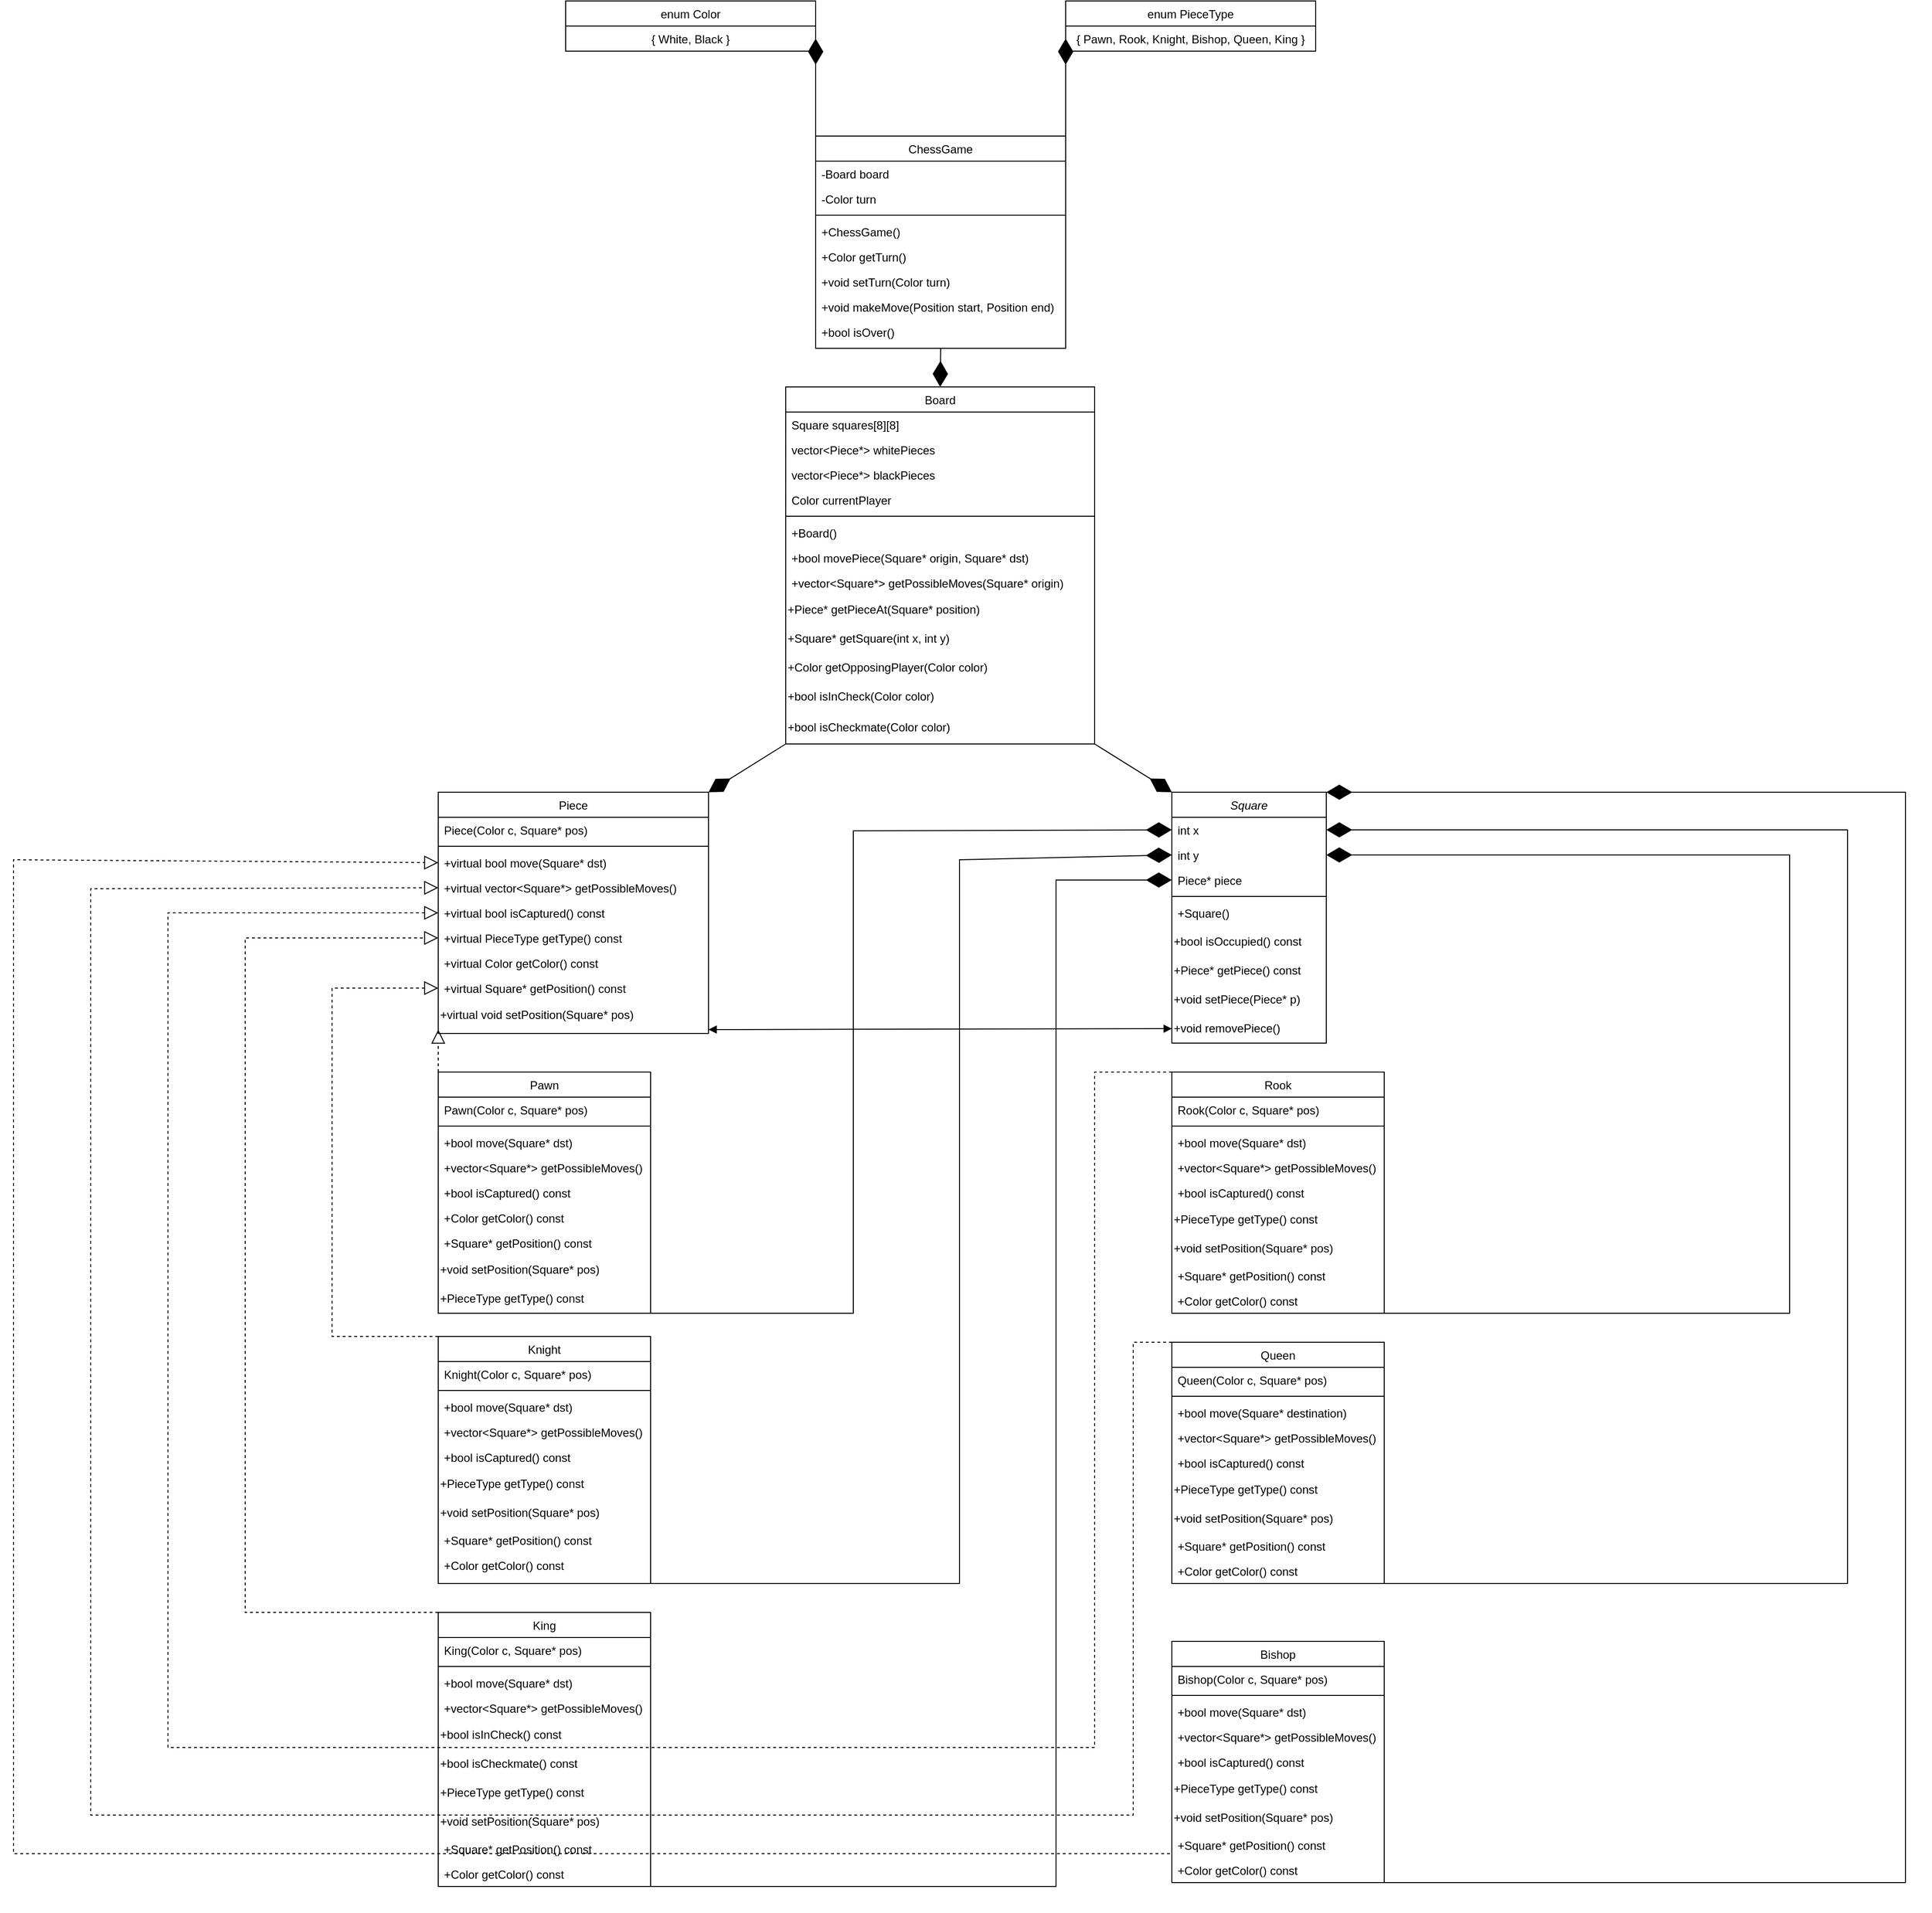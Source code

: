 <mxfile version="20.7.4" type="device"><diagram id="C5RBs43oDa-KdzZeNtuy" name="Page-1"><mxGraphModel dx="2206" dy="1225" grid="0" gridSize="10" guides="1" tooltips="1" connect="1" arrows="1" fold="1" page="0" pageScale="1" pageWidth="827" pageHeight="1169" math="0" shadow="0"><root><mxCell id="WIyWlLk6GJQsqaUBKTNV-0"/><mxCell id="WIyWlLk6GJQsqaUBKTNV-1" parent="WIyWlLk6GJQsqaUBKTNV-0"/><mxCell id="zkfFHV4jXpPFQw0GAbJ--0" value="Square" style="swimlane;fontStyle=2;align=center;verticalAlign=top;childLayout=stackLayout;horizontal=1;startSize=26;horizontalStack=0;resizeParent=1;resizeLast=0;collapsible=1;marginBottom=0;rounded=0;shadow=0;strokeWidth=1;" parent="WIyWlLk6GJQsqaUBKTNV-1" vertex="1"><mxGeometry x="1480" y="1100" width="160" height="260" as="geometry"><mxRectangle x="210" y="130" width="160" height="26" as="alternateBounds"/></mxGeometry></mxCell><mxCell id="zkfFHV4jXpPFQw0GAbJ--1" value="int x" style="text;align=left;verticalAlign=top;spacingLeft=4;spacingRight=4;overflow=hidden;rotatable=0;points=[[0,0.5],[1,0.5]];portConstraint=eastwest;" parent="zkfFHV4jXpPFQw0GAbJ--0" vertex="1"><mxGeometry y="26" width="160" height="26" as="geometry"/></mxCell><mxCell id="zkfFHV4jXpPFQw0GAbJ--2" value="int y" style="text;align=left;verticalAlign=top;spacingLeft=4;spacingRight=4;overflow=hidden;rotatable=0;points=[[0,0.5],[1,0.5]];portConstraint=eastwest;rounded=0;shadow=0;html=0;" parent="zkfFHV4jXpPFQw0GAbJ--0" vertex="1"><mxGeometry y="52" width="160" height="26" as="geometry"/></mxCell><mxCell id="zkfFHV4jXpPFQw0GAbJ--3" value="Piece* piece" style="text;align=left;verticalAlign=top;spacingLeft=4;spacingRight=4;overflow=hidden;rotatable=0;points=[[0,0.5],[1,0.5]];portConstraint=eastwest;rounded=0;shadow=0;html=0;" parent="zkfFHV4jXpPFQw0GAbJ--0" vertex="1"><mxGeometry y="78" width="160" height="26" as="geometry"/></mxCell><mxCell id="zkfFHV4jXpPFQw0GAbJ--4" value="" style="line;html=1;strokeWidth=1;align=left;verticalAlign=middle;spacingTop=-1;spacingLeft=3;spacingRight=3;rotatable=0;labelPosition=right;points=[];portConstraint=eastwest;" parent="zkfFHV4jXpPFQw0GAbJ--0" vertex="1"><mxGeometry y="104" width="160" height="8" as="geometry"/></mxCell><mxCell id="zkfFHV4jXpPFQw0GAbJ--5" value="+Square()" style="text;align=left;verticalAlign=top;spacingLeft=4;spacingRight=4;overflow=hidden;rotatable=0;points=[[0,0.5],[1,0.5]];portConstraint=eastwest;" parent="zkfFHV4jXpPFQw0GAbJ--0" vertex="1"><mxGeometry y="112" width="160" height="28" as="geometry"/></mxCell><mxCell id="weOqxNf-PnixE_Md8MRT-9" value="+bool isOccupied() const" style="text;html=1;strokeColor=none;fillColor=none;align=left;verticalAlign=middle;whiteSpace=wrap;rounded=0;" parent="zkfFHV4jXpPFQw0GAbJ--0" vertex="1"><mxGeometry y="140" width="160" height="30" as="geometry"/></mxCell><mxCell id="weOqxNf-PnixE_Md8MRT-10" value="+Piece* getPiece() const" style="text;html=1;strokeColor=none;fillColor=none;align=left;verticalAlign=middle;whiteSpace=wrap;rounded=0;" parent="zkfFHV4jXpPFQw0GAbJ--0" vertex="1"><mxGeometry y="170" width="160" height="30" as="geometry"/></mxCell><mxCell id="weOqxNf-PnixE_Md8MRT-11" value="+void setPiece(Piece* p)" style="text;html=1;strokeColor=none;fillColor=none;align=left;verticalAlign=middle;whiteSpace=wrap;rounded=0;" parent="zkfFHV4jXpPFQw0GAbJ--0" vertex="1"><mxGeometry y="200" width="160" height="30" as="geometry"/></mxCell><mxCell id="weOqxNf-PnixE_Md8MRT-12" value="+void removePiece()" style="text;html=1;strokeColor=none;fillColor=none;align=left;verticalAlign=middle;whiteSpace=wrap;rounded=0;" parent="zkfFHV4jXpPFQw0GAbJ--0" vertex="1"><mxGeometry y="230" width="160" height="30" as="geometry"/></mxCell><mxCell id="zkfFHV4jXpPFQw0GAbJ--17" value="Piece" style="swimlane;fontStyle=0;align=center;verticalAlign=top;childLayout=stackLayout;horizontal=1;startSize=26;horizontalStack=0;resizeParent=1;resizeLast=0;collapsible=1;marginBottom=0;rounded=0;shadow=0;strokeWidth=1;" parent="WIyWlLk6GJQsqaUBKTNV-1" vertex="1"><mxGeometry x="720" y="1100" width="280" height="250" as="geometry"><mxRectangle x="550" y="140" width="160" height="26" as="alternateBounds"/></mxGeometry></mxCell><mxCell id="zkfFHV4jXpPFQw0GAbJ--18" value="Piece(Color c, Square* pos)" style="text;align=left;verticalAlign=top;spacingLeft=4;spacingRight=4;overflow=hidden;rotatable=0;points=[[0,0.5],[1,0.5]];portConstraint=eastwest;" parent="zkfFHV4jXpPFQw0GAbJ--17" vertex="1"><mxGeometry y="26" width="280" height="26" as="geometry"/></mxCell><mxCell id="zkfFHV4jXpPFQw0GAbJ--23" value="" style="line;html=1;strokeWidth=1;align=left;verticalAlign=middle;spacingTop=-1;spacingLeft=3;spacingRight=3;rotatable=0;labelPosition=right;points=[];portConstraint=eastwest;" parent="zkfFHV4jXpPFQw0GAbJ--17" vertex="1"><mxGeometry y="52" width="280" height="8" as="geometry"/></mxCell><mxCell id="zkfFHV4jXpPFQw0GAbJ--19" value="+virtual bool move(Square* dst)" style="text;align=left;verticalAlign=top;spacingLeft=4;spacingRight=4;overflow=hidden;rotatable=0;points=[[0,0.5],[1,0.5]];portConstraint=eastwest;rounded=0;shadow=0;html=0;" parent="zkfFHV4jXpPFQw0GAbJ--17" vertex="1"><mxGeometry y="60" width="280" height="26" as="geometry"/></mxCell><mxCell id="zkfFHV4jXpPFQw0GAbJ--20" value="+virtual vector&lt;Square*&gt; getPossibleMoves()" style="text;align=left;verticalAlign=top;spacingLeft=4;spacingRight=4;overflow=hidden;rotatable=0;points=[[0,0.5],[1,0.5]];portConstraint=eastwest;rounded=0;shadow=0;html=0;" parent="zkfFHV4jXpPFQw0GAbJ--17" vertex="1"><mxGeometry y="86" width="280" height="26" as="geometry"/></mxCell><mxCell id="zkfFHV4jXpPFQw0GAbJ--21" value="+virtual bool isCaptured() const" style="text;align=left;verticalAlign=top;spacingLeft=4;spacingRight=4;overflow=hidden;rotatable=0;points=[[0,0.5],[1,0.5]];portConstraint=eastwest;rounded=0;shadow=0;html=0;" parent="zkfFHV4jXpPFQw0GAbJ--17" vertex="1"><mxGeometry y="112" width="280" height="26" as="geometry"/></mxCell><mxCell id="zkfFHV4jXpPFQw0GAbJ--22" value="+virtual PieceType getType() const" style="text;align=left;verticalAlign=top;spacingLeft=4;spacingRight=4;overflow=hidden;rotatable=0;points=[[0,0.5],[1,0.5]];portConstraint=eastwest;rounded=0;shadow=0;html=0;" parent="zkfFHV4jXpPFQw0GAbJ--17" vertex="1"><mxGeometry y="138" width="280" height="26" as="geometry"/></mxCell><mxCell id="zkfFHV4jXpPFQw0GAbJ--24" value="+virtual Color getColor() const" style="text;align=left;verticalAlign=top;spacingLeft=4;spacingRight=4;overflow=hidden;rotatable=0;points=[[0,0.5],[1,0.5]];portConstraint=eastwest;" parent="zkfFHV4jXpPFQw0GAbJ--17" vertex="1"><mxGeometry y="164" width="280" height="26" as="geometry"/></mxCell><mxCell id="zkfFHV4jXpPFQw0GAbJ--25" value="+virtual Square* getPosition() const" style="text;align=left;verticalAlign=top;spacingLeft=4;spacingRight=4;overflow=hidden;rotatable=0;points=[[0,0.5],[1,0.5]];portConstraint=eastwest;" parent="zkfFHV4jXpPFQw0GAbJ--17" vertex="1"><mxGeometry y="190" width="280" height="26" as="geometry"/></mxCell><mxCell id="weOqxNf-PnixE_Md8MRT-15" value="+virtual void setPosition(Square* pos)" style="text;html=1;strokeColor=none;fillColor=none;align=left;verticalAlign=middle;whiteSpace=wrap;rounded=0;labelBackgroundColor=none;fontColor=default;" parent="zkfFHV4jXpPFQw0GAbJ--17" vertex="1"><mxGeometry y="216" width="280" height="30" as="geometry"/></mxCell><mxCell id="weOqxNf-PnixE_Md8MRT-26" value="Queen" style="swimlane;fontStyle=0;align=center;verticalAlign=top;childLayout=stackLayout;horizontal=1;startSize=26;horizontalStack=0;resizeParent=1;resizeLast=0;collapsible=1;marginBottom=0;rounded=0;shadow=0;strokeWidth=1;" parent="WIyWlLk6GJQsqaUBKTNV-1" vertex="1"><mxGeometry x="1480" y="1670" width="220" height="250" as="geometry"><mxRectangle x="550" y="140" width="160" height="26" as="alternateBounds"/></mxGeometry></mxCell><mxCell id="weOqxNf-PnixE_Md8MRT-27" value="Queen(Color c, Square* pos)" style="text;align=left;verticalAlign=top;spacingLeft=4;spacingRight=4;overflow=hidden;rotatable=0;points=[[0,0.5],[1,0.5]];portConstraint=eastwest;" parent="weOqxNf-PnixE_Md8MRT-26" vertex="1"><mxGeometry y="26" width="220" height="26" as="geometry"/></mxCell><mxCell id="weOqxNf-PnixE_Md8MRT-28" value="" style="line;html=1;strokeWidth=1;align=left;verticalAlign=middle;spacingTop=-1;spacingLeft=3;spacingRight=3;rotatable=0;labelPosition=right;points=[];portConstraint=eastwest;" parent="weOqxNf-PnixE_Md8MRT-26" vertex="1"><mxGeometry y="52" width="220" height="8" as="geometry"/></mxCell><mxCell id="weOqxNf-PnixE_Md8MRT-29" value="+bool move(Square* destination)" style="text;align=left;verticalAlign=top;spacingLeft=4;spacingRight=4;overflow=hidden;rotatable=0;points=[[0,0.5],[1,0.5]];portConstraint=eastwest;rounded=0;shadow=0;html=0;" parent="weOqxNf-PnixE_Md8MRT-26" vertex="1"><mxGeometry y="60" width="220" height="26" as="geometry"/></mxCell><mxCell id="weOqxNf-PnixE_Md8MRT-30" value="+vector&lt;Square*&gt; getPossibleMoves()" style="text;align=left;verticalAlign=top;spacingLeft=4;spacingRight=4;overflow=hidden;rotatable=0;points=[[0,0.5],[1,0.5]];portConstraint=eastwest;rounded=0;shadow=0;html=0;" parent="weOqxNf-PnixE_Md8MRT-26" vertex="1"><mxGeometry y="86" width="220" height="26" as="geometry"/></mxCell><mxCell id="fLG0z_fBbBFXIJRfVvS0-34" value="+bool isCaptured() const" style="text;align=left;verticalAlign=top;spacingLeft=4;spacingRight=4;overflow=hidden;rotatable=0;points=[[0,0.5],[1,0.5]];portConstraint=eastwest;rounded=0;shadow=0;html=0;" vertex="1" parent="weOqxNf-PnixE_Md8MRT-26"><mxGeometry y="112" width="220" height="26" as="geometry"/></mxCell><mxCell id="fLG0z_fBbBFXIJRfVvS0-38" value="&lt;span style=&quot;&quot;&gt;+PieceType getType() const&lt;/span&gt;" style="text;html=1;strokeColor=none;fillColor=none;align=left;verticalAlign=middle;whiteSpace=wrap;rounded=0;" vertex="1" parent="weOqxNf-PnixE_Md8MRT-26"><mxGeometry y="138" width="220" height="30" as="geometry"/></mxCell><mxCell id="fLG0z_fBbBFXIJRfVvS0-37" value="+void setPosition(Square* pos)" style="text;html=1;strokeColor=none;fillColor=none;align=left;verticalAlign=middle;whiteSpace=wrap;rounded=0;labelBackgroundColor=none;fontColor=default;" vertex="1" parent="weOqxNf-PnixE_Md8MRT-26"><mxGeometry y="168" width="220" height="30" as="geometry"/></mxCell><mxCell id="fLG0z_fBbBFXIJRfVvS0-36" value="+Square* getPosition() const" style="text;align=left;verticalAlign=top;spacingLeft=4;spacingRight=4;overflow=hidden;rotatable=0;points=[[0,0.5],[1,0.5]];portConstraint=eastwest;" vertex="1" parent="weOqxNf-PnixE_Md8MRT-26"><mxGeometry y="198" width="220" height="26" as="geometry"/></mxCell><mxCell id="fLG0z_fBbBFXIJRfVvS0-35" value="+Color getColor() const" style="text;align=left;verticalAlign=top;spacingLeft=4;spacingRight=4;overflow=hidden;rotatable=0;points=[[0,0.5],[1,0.5]];portConstraint=eastwest;" vertex="1" parent="weOqxNf-PnixE_Md8MRT-26"><mxGeometry y="224" width="220" height="26" as="geometry"/></mxCell><mxCell id="weOqxNf-PnixE_Md8MRT-32" value="Bishop" style="swimlane;fontStyle=0;align=center;verticalAlign=top;childLayout=stackLayout;horizontal=1;startSize=26;horizontalStack=0;resizeParent=1;resizeLast=0;collapsible=1;marginBottom=0;rounded=0;shadow=0;strokeWidth=1;" parent="WIyWlLk6GJQsqaUBKTNV-1" vertex="1"><mxGeometry x="1480" y="1980" width="220" height="250" as="geometry"><mxRectangle x="550" y="140" width="160" height="26" as="alternateBounds"/></mxGeometry></mxCell><mxCell id="weOqxNf-PnixE_Md8MRT-33" value="Bishop(Color c, Square* pos)" style="text;align=left;verticalAlign=top;spacingLeft=4;spacingRight=4;overflow=hidden;rotatable=0;points=[[0,0.5],[1,0.5]];portConstraint=eastwest;" parent="weOqxNf-PnixE_Md8MRT-32" vertex="1"><mxGeometry y="26" width="220" height="26" as="geometry"/></mxCell><mxCell id="weOqxNf-PnixE_Md8MRT-34" value="" style="line;html=1;strokeWidth=1;align=left;verticalAlign=middle;spacingTop=-1;spacingLeft=3;spacingRight=3;rotatable=0;labelPosition=right;points=[];portConstraint=eastwest;" parent="weOqxNf-PnixE_Md8MRT-32" vertex="1"><mxGeometry y="52" width="220" height="8" as="geometry"/></mxCell><mxCell id="weOqxNf-PnixE_Md8MRT-35" value="+bool move(Square* dst)" style="text;align=left;verticalAlign=top;spacingLeft=4;spacingRight=4;overflow=hidden;rotatable=0;points=[[0,0.5],[1,0.5]];portConstraint=eastwest;rounded=0;shadow=0;html=0;" parent="weOqxNf-PnixE_Md8MRT-32" vertex="1"><mxGeometry y="60" width="220" height="26" as="geometry"/></mxCell><mxCell id="weOqxNf-PnixE_Md8MRT-36" value="+vector&lt;Square*&gt; getPossibleMoves()" style="text;align=left;verticalAlign=top;spacingLeft=4;spacingRight=4;overflow=hidden;rotatable=0;points=[[0,0.5],[1,0.5]];portConstraint=eastwest;rounded=0;shadow=0;html=0;" parent="weOqxNf-PnixE_Md8MRT-32" vertex="1"><mxGeometry y="86" width="220" height="26" as="geometry"/></mxCell><mxCell id="fLG0z_fBbBFXIJRfVvS0-39" value="+bool isCaptured() const" style="text;align=left;verticalAlign=top;spacingLeft=4;spacingRight=4;overflow=hidden;rotatable=0;points=[[0,0.5],[1,0.5]];portConstraint=eastwest;rounded=0;shadow=0;html=0;" vertex="1" parent="weOqxNf-PnixE_Md8MRT-32"><mxGeometry y="112" width="220" height="26" as="geometry"/></mxCell><mxCell id="fLG0z_fBbBFXIJRfVvS0-43" value="&lt;span style=&quot;&quot;&gt;+PieceType getType() const&lt;/span&gt;" style="text;html=1;strokeColor=none;fillColor=none;align=left;verticalAlign=middle;whiteSpace=wrap;rounded=0;" vertex="1" parent="weOqxNf-PnixE_Md8MRT-32"><mxGeometry y="138" width="220" height="30" as="geometry"/></mxCell><mxCell id="fLG0z_fBbBFXIJRfVvS0-42" value="+void setPosition(Square* pos)" style="text;html=1;strokeColor=none;fillColor=none;align=left;verticalAlign=middle;whiteSpace=wrap;rounded=0;labelBackgroundColor=none;fontColor=default;" vertex="1" parent="weOqxNf-PnixE_Md8MRT-32"><mxGeometry y="168" width="220" height="30" as="geometry"/></mxCell><mxCell id="fLG0z_fBbBFXIJRfVvS0-41" value="+Square* getPosition() const" style="text;align=left;verticalAlign=top;spacingLeft=4;spacingRight=4;overflow=hidden;rotatable=0;points=[[0,0.5],[1,0.5]];portConstraint=eastwest;" vertex="1" parent="weOqxNf-PnixE_Md8MRT-32"><mxGeometry y="198" width="220" height="26" as="geometry"/></mxCell><mxCell id="fLG0z_fBbBFXIJRfVvS0-40" value="+Color getColor() const" style="text;align=left;verticalAlign=top;spacingLeft=4;spacingRight=4;overflow=hidden;rotatable=0;points=[[0,0.5],[1,0.5]];portConstraint=eastwest;" vertex="1" parent="weOqxNf-PnixE_Md8MRT-32"><mxGeometry y="224" width="220" height="26" as="geometry"/></mxCell><mxCell id="weOqxNf-PnixE_Md8MRT-38" value="Rook" style="swimlane;fontStyle=0;align=center;verticalAlign=top;childLayout=stackLayout;horizontal=1;startSize=26;horizontalStack=0;resizeParent=1;resizeLast=0;collapsible=1;marginBottom=0;rounded=0;shadow=0;strokeWidth=1;" parent="WIyWlLk6GJQsqaUBKTNV-1" vertex="1"><mxGeometry x="1480" y="1390" width="220" height="250" as="geometry"><mxRectangle x="550" y="140" width="160" height="26" as="alternateBounds"/></mxGeometry></mxCell><mxCell id="weOqxNf-PnixE_Md8MRT-39" value="Rook(Color c, Square* pos)" style="text;align=left;verticalAlign=top;spacingLeft=4;spacingRight=4;overflow=hidden;rotatable=0;points=[[0,0.5],[1,0.5]];portConstraint=eastwest;" parent="weOqxNf-PnixE_Md8MRT-38" vertex="1"><mxGeometry y="26" width="220" height="26" as="geometry"/></mxCell><mxCell id="weOqxNf-PnixE_Md8MRT-40" value="" style="line;html=1;strokeWidth=1;align=left;verticalAlign=middle;spacingTop=-1;spacingLeft=3;spacingRight=3;rotatable=0;labelPosition=right;points=[];portConstraint=eastwest;" parent="weOqxNf-PnixE_Md8MRT-38" vertex="1"><mxGeometry y="52" width="220" height="8" as="geometry"/></mxCell><mxCell id="weOqxNf-PnixE_Md8MRT-41" value="+bool move(Square* dst)" style="text;align=left;verticalAlign=top;spacingLeft=4;spacingRight=4;overflow=hidden;rotatable=0;points=[[0,0.5],[1,0.5]];portConstraint=eastwest;rounded=0;shadow=0;html=0;" parent="weOqxNf-PnixE_Md8MRT-38" vertex="1"><mxGeometry y="60" width="220" height="26" as="geometry"/></mxCell><mxCell id="weOqxNf-PnixE_Md8MRT-42" value="+vector&lt;Square*&gt; getPossibleMoves()" style="text;align=left;verticalAlign=top;spacingLeft=4;spacingRight=4;overflow=hidden;rotatable=0;points=[[0,0.5],[1,0.5]];portConstraint=eastwest;rounded=0;shadow=0;html=0;" parent="weOqxNf-PnixE_Md8MRT-38" vertex="1"><mxGeometry y="86" width="220" height="26" as="geometry"/></mxCell><mxCell id="fLG0z_fBbBFXIJRfVvS0-29" value="+bool isCaptured() const" style="text;align=left;verticalAlign=top;spacingLeft=4;spacingRight=4;overflow=hidden;rotatable=0;points=[[0,0.5],[1,0.5]];portConstraint=eastwest;rounded=0;shadow=0;html=0;" vertex="1" parent="weOqxNf-PnixE_Md8MRT-38"><mxGeometry y="112" width="220" height="26" as="geometry"/></mxCell><mxCell id="fLG0z_fBbBFXIJRfVvS0-33" value="&lt;span style=&quot;&quot;&gt;+PieceType getType() const&lt;/span&gt;" style="text;html=1;strokeColor=none;fillColor=none;align=left;verticalAlign=middle;whiteSpace=wrap;rounded=0;" vertex="1" parent="weOqxNf-PnixE_Md8MRT-38"><mxGeometry y="138" width="220" height="30" as="geometry"/></mxCell><mxCell id="fLG0z_fBbBFXIJRfVvS0-32" value="+void setPosition(Square* pos)" style="text;html=1;strokeColor=none;fillColor=none;align=left;verticalAlign=middle;whiteSpace=wrap;rounded=0;labelBackgroundColor=none;fontColor=default;" vertex="1" parent="weOqxNf-PnixE_Md8MRT-38"><mxGeometry y="168" width="220" height="30" as="geometry"/></mxCell><mxCell id="fLG0z_fBbBFXIJRfVvS0-31" value="+Square* getPosition() const" style="text;align=left;verticalAlign=top;spacingLeft=4;spacingRight=4;overflow=hidden;rotatable=0;points=[[0,0.5],[1,0.5]];portConstraint=eastwest;" vertex="1" parent="weOqxNf-PnixE_Md8MRT-38"><mxGeometry y="198" width="220" height="26" as="geometry"/></mxCell><mxCell id="fLG0z_fBbBFXIJRfVvS0-30" value="+Color getColor() const" style="text;align=left;verticalAlign=top;spacingLeft=4;spacingRight=4;overflow=hidden;rotatable=0;points=[[0,0.5],[1,0.5]];portConstraint=eastwest;" vertex="1" parent="weOqxNf-PnixE_Md8MRT-38"><mxGeometry y="224" width="220" height="26" as="geometry"/></mxCell><mxCell id="weOqxNf-PnixE_Md8MRT-44" value="Knight" style="swimlane;fontStyle=0;align=center;verticalAlign=top;childLayout=stackLayout;horizontal=1;startSize=26;horizontalStack=0;resizeParent=1;resizeLast=0;collapsible=1;marginBottom=0;rounded=0;shadow=0;strokeWidth=1;" parent="WIyWlLk6GJQsqaUBKTNV-1" vertex="1"><mxGeometry x="720" y="1664" width="220" height="256" as="geometry"><mxRectangle x="550" y="140" width="160" height="26" as="alternateBounds"/></mxGeometry></mxCell><mxCell id="weOqxNf-PnixE_Md8MRT-45" value="Knight(Color c, Square* pos)" style="text;align=left;verticalAlign=top;spacingLeft=4;spacingRight=4;overflow=hidden;rotatable=0;points=[[0,0.5],[1,0.5]];portConstraint=eastwest;" parent="weOqxNf-PnixE_Md8MRT-44" vertex="1"><mxGeometry y="26" width="220" height="26" as="geometry"/></mxCell><mxCell id="weOqxNf-PnixE_Md8MRT-46" value="" style="line;html=1;strokeWidth=1;align=left;verticalAlign=middle;spacingTop=-1;spacingLeft=3;spacingRight=3;rotatable=0;labelPosition=right;points=[];portConstraint=eastwest;" parent="weOqxNf-PnixE_Md8MRT-44" vertex="1"><mxGeometry y="52" width="220" height="8" as="geometry"/></mxCell><mxCell id="weOqxNf-PnixE_Md8MRT-47" value="+bool move(Square* dst)" style="text;align=left;verticalAlign=top;spacingLeft=4;spacingRight=4;overflow=hidden;rotatable=0;points=[[0,0.5],[1,0.5]];portConstraint=eastwest;rounded=0;shadow=0;html=0;" parent="weOqxNf-PnixE_Md8MRT-44" vertex="1"><mxGeometry y="60" width="220" height="26" as="geometry"/></mxCell><mxCell id="weOqxNf-PnixE_Md8MRT-48" value="+vector&lt;Square*&gt; getPossibleMoves()" style="text;align=left;verticalAlign=top;spacingLeft=4;spacingRight=4;overflow=hidden;rotatable=0;points=[[0,0.5],[1,0.5]];portConstraint=eastwest;rounded=0;shadow=0;html=0;" parent="weOqxNf-PnixE_Md8MRT-44" vertex="1"><mxGeometry y="86" width="220" height="26" as="geometry"/></mxCell><mxCell id="fLG0z_fBbBFXIJRfVvS0-19" value="+bool isCaptured() const" style="text;align=left;verticalAlign=top;spacingLeft=4;spacingRight=4;overflow=hidden;rotatable=0;points=[[0,0.5],[1,0.5]];portConstraint=eastwest;rounded=0;shadow=0;html=0;" vertex="1" parent="weOqxNf-PnixE_Md8MRT-44"><mxGeometry y="112" width="220" height="26" as="geometry"/></mxCell><mxCell id="fLG0z_fBbBFXIJRfVvS0-23" value="&lt;span style=&quot;&quot;&gt;+PieceType getType() const&lt;/span&gt;" style="text;html=1;strokeColor=none;fillColor=none;align=left;verticalAlign=middle;whiteSpace=wrap;rounded=0;" vertex="1" parent="weOqxNf-PnixE_Md8MRT-44"><mxGeometry y="138" width="220" height="30" as="geometry"/></mxCell><mxCell id="fLG0z_fBbBFXIJRfVvS0-22" value="+void setPosition(Square* pos)" style="text;html=1;strokeColor=none;fillColor=none;align=left;verticalAlign=middle;whiteSpace=wrap;rounded=0;labelBackgroundColor=none;fontColor=default;" vertex="1" parent="weOqxNf-PnixE_Md8MRT-44"><mxGeometry y="168" width="220" height="30" as="geometry"/></mxCell><mxCell id="fLG0z_fBbBFXIJRfVvS0-21" value="+Square* getPosition() const" style="text;align=left;verticalAlign=top;spacingLeft=4;spacingRight=4;overflow=hidden;rotatable=0;points=[[0,0.5],[1,0.5]];portConstraint=eastwest;" vertex="1" parent="weOqxNf-PnixE_Md8MRT-44"><mxGeometry y="198" width="220" height="26" as="geometry"/></mxCell><mxCell id="fLG0z_fBbBFXIJRfVvS0-20" value="+Color getColor() const" style="text;align=left;verticalAlign=top;spacingLeft=4;spacingRight=4;overflow=hidden;rotatable=0;points=[[0,0.5],[1,0.5]];portConstraint=eastwest;" vertex="1" parent="weOqxNf-PnixE_Md8MRT-44"><mxGeometry y="224" width="220" height="26" as="geometry"/></mxCell><mxCell id="weOqxNf-PnixE_Md8MRT-50" value="King" style="swimlane;fontStyle=0;align=center;verticalAlign=top;childLayout=stackLayout;horizontal=1;startSize=26;horizontalStack=0;resizeParent=1;resizeLast=0;collapsible=1;marginBottom=0;rounded=0;shadow=0;strokeWidth=1;" parent="WIyWlLk6GJQsqaUBKTNV-1" vertex="1"><mxGeometry x="720" y="1950" width="220" height="284" as="geometry"><mxRectangle x="550" y="140" width="160" height="26" as="alternateBounds"/></mxGeometry></mxCell><mxCell id="weOqxNf-PnixE_Md8MRT-51" value="King(Color c, Square* pos)" style="text;align=left;verticalAlign=top;spacingLeft=4;spacingRight=4;overflow=hidden;rotatable=0;points=[[0,0.5],[1,0.5]];portConstraint=eastwest;" parent="weOqxNf-PnixE_Md8MRT-50" vertex="1"><mxGeometry y="26" width="220" height="26" as="geometry"/></mxCell><mxCell id="weOqxNf-PnixE_Md8MRT-52" value="" style="line;html=1;strokeWidth=1;align=left;verticalAlign=middle;spacingTop=-1;spacingLeft=3;spacingRight=3;rotatable=0;labelPosition=right;points=[];portConstraint=eastwest;" parent="weOqxNf-PnixE_Md8MRT-50" vertex="1"><mxGeometry y="52" width="220" height="8" as="geometry"/></mxCell><mxCell id="weOqxNf-PnixE_Md8MRT-53" value="+bool move(Square* dst)" style="text;align=left;verticalAlign=top;spacingLeft=4;spacingRight=4;overflow=hidden;rotatable=0;points=[[0,0.5],[1,0.5]];portConstraint=eastwest;rounded=0;shadow=0;html=0;" parent="weOqxNf-PnixE_Md8MRT-50" vertex="1"><mxGeometry y="60" width="220" height="26" as="geometry"/></mxCell><mxCell id="weOqxNf-PnixE_Md8MRT-54" value="+vector&lt;Square*&gt; getPossibleMoves()" style="text;align=left;verticalAlign=top;spacingLeft=4;spacingRight=4;overflow=hidden;rotatable=0;points=[[0,0.5],[1,0.5]];portConstraint=eastwest;rounded=0;shadow=0;html=0;" parent="weOqxNf-PnixE_Md8MRT-50" vertex="1"><mxGeometry y="86" width="220" height="26" as="geometry"/></mxCell><mxCell id="weOqxNf-PnixE_Md8MRT-58" value="+bool isInCheck() const" style="text;strokeColor=none;fillColor=none;align=left;verticalAlign=middle;rounded=0;labelBackgroundColor=none;fontColor=default;fontStyle=0;whiteSpace=wrap;" parent="weOqxNf-PnixE_Md8MRT-50" vertex="1"><mxGeometry y="112" width="220" height="30" as="geometry"/></mxCell><mxCell id="weOqxNf-PnixE_Md8MRT-59" value="+bool isCheckmate() const" style="text;strokeColor=none;fillColor=none;align=left;verticalAlign=middle;whiteSpace=wrap;rounded=0;labelBackgroundColor=none;fontColor=default;" parent="weOqxNf-PnixE_Md8MRT-50" vertex="1"><mxGeometry y="142" width="220" height="30" as="geometry"/></mxCell><mxCell id="fLG0z_fBbBFXIJRfVvS0-28" value="&lt;span style=&quot;&quot;&gt;+PieceType getType() const&lt;/span&gt;" style="text;html=1;strokeColor=none;fillColor=none;align=left;verticalAlign=middle;whiteSpace=wrap;rounded=0;" vertex="1" parent="weOqxNf-PnixE_Md8MRT-50"><mxGeometry y="172" width="220" height="30" as="geometry"/></mxCell><mxCell id="fLG0z_fBbBFXIJRfVvS0-27" value="+void setPosition(Square* pos)" style="text;html=1;strokeColor=none;fillColor=none;align=left;verticalAlign=middle;whiteSpace=wrap;rounded=0;labelBackgroundColor=none;fontColor=default;" vertex="1" parent="weOqxNf-PnixE_Md8MRT-50"><mxGeometry y="202" width="220" height="30" as="geometry"/></mxCell><mxCell id="fLG0z_fBbBFXIJRfVvS0-26" value="+Square* getPosition() const" style="text;align=left;verticalAlign=top;spacingLeft=4;spacingRight=4;overflow=hidden;rotatable=0;points=[[0,0.5],[1,0.5]];portConstraint=eastwest;" vertex="1" parent="weOqxNf-PnixE_Md8MRT-50"><mxGeometry y="232" width="220" height="26" as="geometry"/></mxCell><mxCell id="fLG0z_fBbBFXIJRfVvS0-25" value="+Color getColor() const" style="text;align=left;verticalAlign=top;spacingLeft=4;spacingRight=4;overflow=hidden;rotatable=0;points=[[0,0.5],[1,0.5]];portConstraint=eastwest;" vertex="1" parent="weOqxNf-PnixE_Md8MRT-50"><mxGeometry y="258" width="220" height="26" as="geometry"/></mxCell><mxCell id="weOqxNf-PnixE_Md8MRT-60" value="Board " style="swimlane;fontStyle=0;align=center;verticalAlign=top;childLayout=stackLayout;horizontal=1;startSize=26;horizontalStack=0;resizeParent=1;resizeLast=0;collapsible=1;marginBottom=0;rounded=0;shadow=0;strokeWidth=1;" parent="WIyWlLk6GJQsqaUBKTNV-1" vertex="1"><mxGeometry x="1080" y="680" width="320" height="370" as="geometry"><mxRectangle x="550" y="140" width="160" height="26" as="alternateBounds"/></mxGeometry></mxCell><mxCell id="weOqxNf-PnixE_Md8MRT-61" value="Square squares[8][8]" style="text;align=left;verticalAlign=top;spacingLeft=4;spacingRight=4;overflow=hidden;rotatable=0;points=[[0,0.5],[1,0.5]];portConstraint=eastwest;" parent="weOqxNf-PnixE_Md8MRT-60" vertex="1"><mxGeometry y="26" width="320" height="26" as="geometry"/></mxCell><mxCell id="weOqxNf-PnixE_Md8MRT-63" value="vector&lt;Piece*&gt; whitePieces&#10;&#10;" style="text;align=left;verticalAlign=top;spacingLeft=4;spacingRight=4;overflow=hidden;rotatable=0;points=[[0,0.5],[1,0.5]];portConstraint=eastwest;rounded=0;shadow=0;html=0;" parent="weOqxNf-PnixE_Md8MRT-60" vertex="1"><mxGeometry y="52" width="320" height="26" as="geometry"/></mxCell><mxCell id="weOqxNf-PnixE_Md8MRT-64" value="vector&lt;Piece*&gt; blackPieces&#10;&#10;" style="text;align=left;verticalAlign=top;spacingLeft=4;spacingRight=4;overflow=hidden;rotatable=0;points=[[0,0.5],[1,0.5]];portConstraint=eastwest;rounded=0;shadow=0;html=0;" parent="weOqxNf-PnixE_Md8MRT-60" vertex="1"><mxGeometry y="78" width="320" height="26" as="geometry"/></mxCell><mxCell id="weOqxNf-PnixE_Md8MRT-65" value="  Color currentPlayer&#10;&#10;" style="text;align=left;verticalAlign=top;spacingLeft=4;spacingRight=4;overflow=hidden;rotatable=0;points=[[0,0.5],[1,0.5]];portConstraint=eastwest;rounded=0;shadow=0;html=0;" parent="weOqxNf-PnixE_Md8MRT-60" vertex="1"><mxGeometry y="104" width="320" height="26" as="geometry"/></mxCell><mxCell id="weOqxNf-PnixE_Md8MRT-62" value="" style="line;html=1;strokeWidth=1;align=left;verticalAlign=middle;spacingTop=-1;spacingLeft=3;spacingRight=3;rotatable=0;labelPosition=right;points=[];portConstraint=eastwest;" parent="weOqxNf-PnixE_Md8MRT-60" vertex="1"><mxGeometry y="130" width="320" height="8" as="geometry"/></mxCell><mxCell id="weOqxNf-PnixE_Md8MRT-66" value="+Board()" style="text;align=left;verticalAlign=top;spacingLeft=4;spacingRight=4;overflow=hidden;rotatable=0;points=[[0,0.5],[1,0.5]];portConstraint=eastwest;rounded=0;shadow=0;html=0;" parent="weOqxNf-PnixE_Md8MRT-60" vertex="1"><mxGeometry y="138" width="320" height="26" as="geometry"/></mxCell><mxCell id="weOqxNf-PnixE_Md8MRT-67" value="  +bool movePiece(Square* origin, Square* dst)&#10;&#10;" style="text;align=left;verticalAlign=top;spacingLeft=4;spacingRight=4;overflow=hidden;rotatable=0;points=[[0,0.5],[1,0.5]];portConstraint=eastwest;" parent="weOqxNf-PnixE_Md8MRT-60" vertex="1"><mxGeometry y="164" width="320" height="26" as="geometry"/></mxCell><mxCell id="weOqxNf-PnixE_Md8MRT-68" value="  +vector&lt;Square*&gt; getPossibleMoves(Square* origin)&#10;&#10;" style="text;align=left;verticalAlign=top;spacingLeft=4;spacingRight=4;overflow=hidden;rotatable=0;points=[[0,0.5],[1,0.5]];portConstraint=eastwest;" parent="weOqxNf-PnixE_Md8MRT-60" vertex="1"><mxGeometry y="190" width="320" height="26" as="geometry"/></mxCell><mxCell id="weOqxNf-PnixE_Md8MRT-70" value="  +Piece* getPieceAt(Square* position)" style="text;strokeColor=none;fillColor=none;align=left;verticalAlign=middle;whiteSpace=wrap;rounded=0;labelBackgroundColor=none;fontColor=default;" parent="weOqxNf-PnixE_Md8MRT-60" vertex="1"><mxGeometry y="216" width="320" height="30" as="geometry"/></mxCell><mxCell id="weOqxNf-PnixE_Md8MRT-71" value="+Square* getSquare(int x, int y)" style="text;strokeColor=none;fillColor=none;align=left;verticalAlign=middle;whiteSpace=wrap;rounded=0;labelBackgroundColor=none;fontColor=default;" parent="weOqxNf-PnixE_Md8MRT-60" vertex="1"><mxGeometry y="246" width="320" height="30" as="geometry"/></mxCell><mxCell id="weOqxNf-PnixE_Md8MRT-72" value="+Color getOpposingPlayer(Color color)" style="text;strokeColor=none;fillColor=none;align=left;verticalAlign=middle;whiteSpace=wrap;rounded=0;labelBackgroundColor=none;fontColor=default;" parent="weOqxNf-PnixE_Md8MRT-60" vertex="1"><mxGeometry y="276" width="320" height="30" as="geometry"/></mxCell><mxCell id="weOqxNf-PnixE_Md8MRT-73" value="+bool isInCheck(Color color)" style="text;strokeColor=none;fillColor=none;align=left;verticalAlign=middle;whiteSpace=wrap;rounded=0;labelBackgroundColor=none;fontColor=default;" parent="weOqxNf-PnixE_Md8MRT-60" vertex="1"><mxGeometry y="306" width="320" height="30" as="geometry"/></mxCell><mxCell id="weOqxNf-PnixE_Md8MRT-94" value="+bool isCheckmate(Color color)" style="text;strokeColor=none;fillColor=none;align=left;verticalAlign=middle;whiteSpace=wrap;rounded=0;labelBackgroundColor=none;fontColor=default;" parent="weOqxNf-PnixE_Md8MRT-60" vertex="1"><mxGeometry y="336" width="320" height="34" as="geometry"/></mxCell><mxCell id="weOqxNf-PnixE_Md8MRT-86" value="" style="endArrow=block;startArrow=block;endFill=1;startFill=1;html=1;rounded=0;fontColor=default;exitX=1;exitY=1;exitDx=0;exitDy=0;entryX=0;entryY=0.5;entryDx=0;entryDy=0;" parent="WIyWlLk6GJQsqaUBKTNV-1" source="weOqxNf-PnixE_Md8MRT-15" target="weOqxNf-PnixE_Md8MRT-12" edge="1"><mxGeometry width="160" relative="1" as="geometry"><mxPoint x="577" y="2160" as="sourcePoint"/><mxPoint x="737" y="2160" as="targetPoint"/></mxGeometry></mxCell><mxCell id="weOqxNf-PnixE_Md8MRT-96" value="" style="endArrow=diamondThin;endFill=1;endSize=24;html=1;rounded=0;fontColor=default;exitX=1;exitY=1;exitDx=0;exitDy=0;entryX=0;entryY=0;entryDx=0;entryDy=0;" parent="WIyWlLk6GJQsqaUBKTNV-1" source="weOqxNf-PnixE_Md8MRT-60" target="zkfFHV4jXpPFQw0GAbJ--0" edge="1"><mxGeometry width="160" relative="1" as="geometry"><mxPoint x="1401.0" y="1194" as="sourcePoint"/><mxPoint x="1537" y="1270" as="targetPoint"/><Array as="points"/></mxGeometry></mxCell><mxCell id="weOqxNf-PnixE_Md8MRT-97" value="ChessGame" style="swimlane;fontStyle=0;align=center;verticalAlign=top;childLayout=stackLayout;horizontal=1;startSize=26;horizontalStack=0;resizeParent=1;resizeLast=0;collapsible=1;marginBottom=0;rounded=0;shadow=0;strokeWidth=1;" parent="WIyWlLk6GJQsqaUBKTNV-1" vertex="1"><mxGeometry x="1111" y="420" width="259" height="220" as="geometry"><mxRectangle x="550" y="140" width="160" height="26" as="alternateBounds"/></mxGeometry></mxCell><mxCell id="weOqxNf-PnixE_Md8MRT-98" value="-Board board" style="text;align=left;verticalAlign=top;spacingLeft=4;spacingRight=4;overflow=hidden;rotatable=0;points=[[0,0.5],[1,0.5]];portConstraint=eastwest;" parent="weOqxNf-PnixE_Md8MRT-97" vertex="1"><mxGeometry y="26" width="259" height="26" as="geometry"/></mxCell><mxCell id="weOqxNf-PnixE_Md8MRT-100" value="-Color turn" style="text;align=left;verticalAlign=top;spacingLeft=4;spacingRight=4;overflow=hidden;rotatable=0;points=[[0,0.5],[1,0.5]];portConstraint=eastwest;rounded=0;shadow=0;html=0;" parent="weOqxNf-PnixE_Md8MRT-97" vertex="1"><mxGeometry y="52" width="259" height="26" as="geometry"/></mxCell><mxCell id="weOqxNf-PnixE_Md8MRT-99" value="" style="line;html=1;strokeWidth=1;align=left;verticalAlign=middle;spacingTop=-1;spacingLeft=3;spacingRight=3;rotatable=0;labelPosition=right;points=[];portConstraint=eastwest;" parent="weOqxNf-PnixE_Md8MRT-97" vertex="1"><mxGeometry y="78" width="259" height="8" as="geometry"/></mxCell><mxCell id="weOqxNf-PnixE_Md8MRT-101" value="+ChessGame()" style="text;align=left;verticalAlign=top;spacingLeft=4;spacingRight=4;overflow=hidden;rotatable=0;points=[[0,0.5],[1,0.5]];portConstraint=eastwest;rounded=0;shadow=0;html=0;" parent="weOqxNf-PnixE_Md8MRT-97" vertex="1"><mxGeometry y="86" width="259" height="26" as="geometry"/></mxCell><mxCell id="weOqxNf-PnixE_Md8MRT-102" value="+Color getTurn()" style="text;align=left;verticalAlign=top;spacingLeft=4;spacingRight=4;overflow=hidden;rotatable=0;points=[[0,0.5],[1,0.5]];portConstraint=eastwest;rounded=0;shadow=0;html=0;" parent="weOqxNf-PnixE_Md8MRT-97" vertex="1"><mxGeometry y="112" width="259" height="26" as="geometry"/></mxCell><mxCell id="weOqxNf-PnixE_Md8MRT-103" value="+void setTurn(Color turn)" style="text;align=left;verticalAlign=top;spacingLeft=4;spacingRight=4;overflow=hidden;rotatable=0;points=[[0,0.5],[1,0.5]];portConstraint=eastwest;rounded=0;shadow=0;html=0;" parent="weOqxNf-PnixE_Md8MRT-97" vertex="1"><mxGeometry y="138" width="259" height="26" as="geometry"/></mxCell><mxCell id="weOqxNf-PnixE_Md8MRT-104" value="+void makeMove(Position start, Position end)" style="text;align=left;verticalAlign=top;spacingLeft=4;spacingRight=4;overflow=hidden;rotatable=0;points=[[0,0.5],[1,0.5]];portConstraint=eastwest;" parent="weOqxNf-PnixE_Md8MRT-97" vertex="1"><mxGeometry y="164" width="259" height="26" as="geometry"/></mxCell><mxCell id="weOqxNf-PnixE_Md8MRT-105" value="+bool isOver()" style="text;align=left;verticalAlign=top;spacingLeft=4;spacingRight=4;overflow=hidden;rotatable=0;points=[[0,0.5],[1,0.5]];portConstraint=eastwest;" parent="weOqxNf-PnixE_Md8MRT-97" vertex="1"><mxGeometry y="190" width="259" height="26" as="geometry"/></mxCell><mxCell id="weOqxNf-PnixE_Md8MRT-107" value="" style="endArrow=diamondThin;endFill=1;endSize=24;html=1;rounded=0;fontColor=default;exitX=0.5;exitY=1;exitDx=0;exitDy=0;entryX=0.5;entryY=0;entryDx=0;entryDy=0;" parent="WIyWlLk6GJQsqaUBKTNV-1" source="weOqxNf-PnixE_Md8MRT-97" target="weOqxNf-PnixE_Md8MRT-60" edge="1"><mxGeometry width="160" relative="1" as="geometry"><mxPoint x="1150" y="700" as="sourcePoint"/><mxPoint x="1310" y="700" as="targetPoint"/></mxGeometry></mxCell><mxCell id="weOqxNf-PnixE_Md8MRT-111" value="enum Color" style="swimlane;fontStyle=0;align=center;verticalAlign=top;childLayout=stackLayout;horizontal=1;startSize=26;horizontalStack=0;resizeParent=1;resizeLast=0;collapsible=1;marginBottom=0;rounded=0;shadow=0;strokeWidth=1;" parent="WIyWlLk6GJQsqaUBKTNV-1" vertex="1"><mxGeometry x="852" y="280" width="259" height="52" as="geometry"><mxRectangle x="550" y="140" width="160" height="26" as="alternateBounds"/></mxGeometry></mxCell><mxCell id="weOqxNf-PnixE_Md8MRT-112" value="{ White, Black }" style="text;align=center;verticalAlign=top;spacingLeft=4;spacingRight=4;overflow=hidden;rotatable=0;points=[[0,0.5],[1,0.5]];portConstraint=eastwest;" parent="weOqxNf-PnixE_Md8MRT-111" vertex="1"><mxGeometry y="26" width="259" height="26" as="geometry"/></mxCell><mxCell id="weOqxNf-PnixE_Md8MRT-120" value="enum PieceType" style="swimlane;fontStyle=0;align=center;verticalAlign=top;childLayout=stackLayout;horizontal=1;startSize=26;horizontalStack=0;resizeParent=1;resizeLast=0;collapsible=1;marginBottom=0;rounded=0;shadow=0;strokeWidth=1;" parent="WIyWlLk6GJQsqaUBKTNV-1" vertex="1"><mxGeometry x="1370" y="280" width="259" height="52" as="geometry"><mxRectangle x="550" y="140" width="160" height="26" as="alternateBounds"/></mxGeometry></mxCell><mxCell id="weOqxNf-PnixE_Md8MRT-121" value="{ Pawn, Rook, Knight, Bishop, Queen, King }" style="text;align=center;verticalAlign=top;spacingLeft=4;spacingRight=4;overflow=hidden;rotatable=0;points=[[0,0.5],[1,0.5]];portConstraint=eastwest;" parent="weOqxNf-PnixE_Md8MRT-120" vertex="1"><mxGeometry y="26" width="259" height="26" as="geometry"/></mxCell><mxCell id="weOqxNf-PnixE_Md8MRT-129" value="" style="endArrow=diamondThin;endFill=1;endSize=24;html=1;rounded=0;fontColor=default;exitX=0;exitY=0;exitDx=0;exitDy=0;entryX=1;entryY=0.5;entryDx=0;entryDy=0;" parent="WIyWlLk6GJQsqaUBKTNV-1" source="weOqxNf-PnixE_Md8MRT-97" target="weOqxNf-PnixE_Md8MRT-112" edge="1"><mxGeometry width="160" relative="1" as="geometry"><mxPoint x="1140" y="350" as="sourcePoint"/><mxPoint x="1300" y="350" as="targetPoint"/></mxGeometry></mxCell><mxCell id="weOqxNf-PnixE_Md8MRT-130" value="" style="endArrow=diamondThin;endFill=1;endSize=24;html=1;rounded=0;fontColor=default;exitX=1;exitY=0;exitDx=0;exitDy=0;entryX=0;entryY=0.5;entryDx=0;entryDy=0;" parent="WIyWlLk6GJQsqaUBKTNV-1" source="weOqxNf-PnixE_Md8MRT-97" target="weOqxNf-PnixE_Md8MRT-121" edge="1"><mxGeometry width="160" relative="1" as="geometry"><mxPoint x="1310" y="360" as="sourcePoint"/><mxPoint x="1440" y="380" as="targetPoint"/></mxGeometry></mxCell><mxCell id="weOqxNf-PnixE_Md8MRT-16" value="Pawn" style="swimlane;fontStyle=0;align=center;verticalAlign=top;childLayout=stackLayout;horizontal=1;startSize=26;horizontalStack=0;resizeParent=1;resizeLast=0;collapsible=1;marginBottom=0;rounded=0;shadow=0;strokeWidth=1;" parent="WIyWlLk6GJQsqaUBKTNV-1" vertex="1"><mxGeometry x="720" y="1390" width="220" height="250" as="geometry"><mxRectangle x="550" y="140" width="160" height="26" as="alternateBounds"/></mxGeometry></mxCell><mxCell id="weOqxNf-PnixE_Md8MRT-17" value="Pawn(Color c, Square* pos)" style="text;align=left;verticalAlign=top;spacingLeft=4;spacingRight=4;overflow=hidden;rotatable=0;points=[[0,0.5],[1,0.5]];portConstraint=eastwest;" parent="weOqxNf-PnixE_Md8MRT-16" vertex="1"><mxGeometry y="26" width="220" height="26" as="geometry"/></mxCell><mxCell id="weOqxNf-PnixE_Md8MRT-18" value="" style="line;html=1;strokeWidth=1;align=left;verticalAlign=middle;spacingTop=-1;spacingLeft=3;spacingRight=3;rotatable=0;labelPosition=right;points=[];portConstraint=eastwest;" parent="weOqxNf-PnixE_Md8MRT-16" vertex="1"><mxGeometry y="52" width="220" height="8" as="geometry"/></mxCell><mxCell id="weOqxNf-PnixE_Md8MRT-19" value="+bool move(Square* dst)" style="text;align=left;verticalAlign=top;spacingLeft=4;spacingRight=4;overflow=hidden;rotatable=0;points=[[0,0.5],[1,0.5]];portConstraint=eastwest;rounded=0;shadow=0;html=0;" parent="weOqxNf-PnixE_Md8MRT-16" vertex="1"><mxGeometry y="60" width="220" height="26" as="geometry"/></mxCell><mxCell id="weOqxNf-PnixE_Md8MRT-20" value="+vector&lt;Square*&gt; getPossibleMoves()" style="text;align=left;verticalAlign=top;spacingLeft=4;spacingRight=4;overflow=hidden;rotatable=0;points=[[0,0.5],[1,0.5]];portConstraint=eastwest;rounded=0;shadow=0;html=0;" parent="weOqxNf-PnixE_Md8MRT-16" vertex="1"><mxGeometry y="86" width="220" height="26" as="geometry"/></mxCell><mxCell id="fLG0z_fBbBFXIJRfVvS0-14" value="+bool isCaptured() const" style="text;align=left;verticalAlign=top;spacingLeft=4;spacingRight=4;overflow=hidden;rotatable=0;points=[[0,0.5],[1,0.5]];portConstraint=eastwest;rounded=0;shadow=0;html=0;" vertex="1" parent="weOqxNf-PnixE_Md8MRT-16"><mxGeometry y="112" width="220" height="26" as="geometry"/></mxCell><mxCell id="fLG0z_fBbBFXIJRfVvS0-15" value="+Color getColor() const" style="text;align=left;verticalAlign=top;spacingLeft=4;spacingRight=4;overflow=hidden;rotatable=0;points=[[0,0.5],[1,0.5]];portConstraint=eastwest;" vertex="1" parent="weOqxNf-PnixE_Md8MRT-16"><mxGeometry y="138" width="220" height="26" as="geometry"/></mxCell><mxCell id="fLG0z_fBbBFXIJRfVvS0-16" value="+Square* getPosition() const" style="text;align=left;verticalAlign=top;spacingLeft=4;spacingRight=4;overflow=hidden;rotatable=0;points=[[0,0.5],[1,0.5]];portConstraint=eastwest;" vertex="1" parent="weOqxNf-PnixE_Md8MRT-16"><mxGeometry y="164" width="220" height="26" as="geometry"/></mxCell><mxCell id="fLG0z_fBbBFXIJRfVvS0-17" value="+void setPosition(Square* pos)" style="text;html=1;strokeColor=none;fillColor=none;align=left;verticalAlign=middle;whiteSpace=wrap;rounded=0;labelBackgroundColor=none;fontColor=default;" vertex="1" parent="weOqxNf-PnixE_Md8MRT-16"><mxGeometry y="190" width="220" height="30" as="geometry"/></mxCell><mxCell id="fLG0z_fBbBFXIJRfVvS0-18" value="&lt;span style=&quot;&quot;&gt;+PieceType getType() const&lt;/span&gt;" style="text;html=1;strokeColor=none;fillColor=none;align=left;verticalAlign=middle;whiteSpace=wrap;rounded=0;" vertex="1" parent="weOqxNf-PnixE_Md8MRT-16"><mxGeometry y="220" width="220" height="30" as="geometry"/></mxCell><mxCell id="fLG0z_fBbBFXIJRfVvS0-1" value="" style="endArrow=diamondThin;endFill=1;endSize=24;html=1;rounded=0;exitX=0;exitY=1;exitDx=0;exitDy=0;entryX=1;entryY=0;entryDx=0;entryDy=0;" edge="1" parent="WIyWlLk6GJQsqaUBKTNV-1" source="weOqxNf-PnixE_Md8MRT-60" target="zkfFHV4jXpPFQw0GAbJ--17"><mxGeometry width="160" relative="1" as="geometry"><mxPoint x="910" y="990" as="sourcePoint"/><mxPoint x="1070" y="990" as="targetPoint"/></mxGeometry></mxCell><mxCell id="fLG0z_fBbBFXIJRfVvS0-2" value="" style="endArrow=diamondThin;endFill=1;endSize=24;html=1;rounded=0;exitX=1;exitY=1;exitDx=0;exitDy=0;entryX=1;entryY=0.5;entryDx=0;entryDy=0;" edge="1" parent="WIyWlLk6GJQsqaUBKTNV-1" source="weOqxNf-PnixE_Md8MRT-38" target="zkfFHV4jXpPFQw0GAbJ--2"><mxGeometry width="160" relative="1" as="geometry"><mxPoint x="310" y="1760" as="sourcePoint"/><mxPoint x="470" y="1760" as="targetPoint"/><Array as="points"><mxPoint x="2120" y="1640"/><mxPoint x="2120" y="1165"/></Array></mxGeometry></mxCell><mxCell id="fLG0z_fBbBFXIJRfVvS0-3" value="" style="endArrow=diamondThin;endFill=1;endSize=24;html=1;rounded=0;exitX=1;exitY=1;exitDx=0;exitDy=0;entryX=1;entryY=0.5;entryDx=0;entryDy=0;" edge="1" parent="WIyWlLk6GJQsqaUBKTNV-1" source="weOqxNf-PnixE_Md8MRT-26" target="zkfFHV4jXpPFQw0GAbJ--1"><mxGeometry width="160" relative="1" as="geometry"><mxPoint x="220" y="1950" as="sourcePoint"/><mxPoint x="380" y="1950" as="targetPoint"/><Array as="points"><mxPoint x="2180" y="1920"/><mxPoint x="2180" y="1139"/></Array></mxGeometry></mxCell><mxCell id="fLG0z_fBbBFXIJRfVvS0-4" value="" style="endArrow=diamondThin;endFill=1;endSize=24;html=1;rounded=0;exitX=1;exitY=1;exitDx=0;exitDy=0;entryX=0;entryY=0.5;entryDx=0;entryDy=0;" edge="1" parent="WIyWlLk6GJQsqaUBKTNV-1" source="weOqxNf-PnixE_Md8MRT-16" target="zkfFHV4jXpPFQw0GAbJ--1"><mxGeometry width="160" relative="1" as="geometry"><mxPoint x="70" y="1790" as="sourcePoint"/><mxPoint x="230" y="1790" as="targetPoint"/><Array as="points"><mxPoint x="1150" y="1640"/><mxPoint x="1150" y="1140"/></Array></mxGeometry></mxCell><mxCell id="fLG0z_fBbBFXIJRfVvS0-5" value="" style="endArrow=diamondThin;endFill=1;endSize=24;html=1;rounded=0;exitX=1;exitY=1;exitDx=0;exitDy=0;entryX=0;entryY=0.5;entryDx=0;entryDy=0;" edge="1" parent="WIyWlLk6GJQsqaUBKTNV-1" source="weOqxNf-PnixE_Md8MRT-44" target="zkfFHV4jXpPFQw0GAbJ--2"><mxGeometry width="160" relative="1" as="geometry"><mxPoint x="150" y="1660" as="sourcePoint"/><mxPoint x="310" y="1660" as="targetPoint"/><Array as="points"><mxPoint x="1260" y="1920"/><mxPoint x="1260" y="1170"/></Array></mxGeometry></mxCell><mxCell id="fLG0z_fBbBFXIJRfVvS0-6" value="" style="endArrow=diamondThin;endFill=1;endSize=24;html=1;rounded=0;exitX=1;exitY=1;exitDx=0;exitDy=0;entryX=0;entryY=0.5;entryDx=0;entryDy=0;" edge="1" parent="WIyWlLk6GJQsqaUBKTNV-1" source="weOqxNf-PnixE_Md8MRT-50" target="zkfFHV4jXpPFQw0GAbJ--3"><mxGeometry width="160" relative="1" as="geometry"><mxPoint x="180" y="1490" as="sourcePoint"/><mxPoint x="340" y="1490" as="targetPoint"/><Array as="points"><mxPoint x="1360" y="2234"/><mxPoint x="1360" y="1191"/></Array></mxGeometry></mxCell><mxCell id="fLG0z_fBbBFXIJRfVvS0-7" value="" style="endArrow=diamondThin;endFill=1;endSize=24;html=1;rounded=0;entryX=1;entryY=0;entryDx=0;entryDy=0;exitX=1;exitY=1;exitDx=0;exitDy=0;" edge="1" parent="WIyWlLk6GJQsqaUBKTNV-1" source="weOqxNf-PnixE_Md8MRT-32" target="zkfFHV4jXpPFQw0GAbJ--0"><mxGeometry width="160" relative="1" as="geometry"><mxPoint x="370" y="1560" as="sourcePoint"/><mxPoint x="530" y="1560" as="targetPoint"/><Array as="points"><mxPoint x="2240" y="2230"/><mxPoint x="2240" y="1100"/></Array></mxGeometry></mxCell><mxCell id="fLG0z_fBbBFXIJRfVvS0-8" value="" style="endArrow=block;dashed=1;endFill=0;endSize=12;html=1;rounded=0;exitX=0;exitY=0;exitDx=0;exitDy=0;entryX=0;entryY=0.5;entryDx=0;entryDy=0;" edge="1" parent="WIyWlLk6GJQsqaUBKTNV-1" source="weOqxNf-PnixE_Md8MRT-38" target="zkfFHV4jXpPFQw0GAbJ--21"><mxGeometry width="160" relative="1" as="geometry"><mxPoint x="230" y="2160" as="sourcePoint"/><mxPoint x="620" y="1180" as="targetPoint"/><Array as="points"><mxPoint x="1400" y="1390"/><mxPoint x="1400" y="2090"/><mxPoint x="440" y="2090"/><mxPoint x="440" y="1225"/></Array></mxGeometry></mxCell><mxCell id="fLG0z_fBbBFXIJRfVvS0-9" value="" style="endArrow=block;dashed=1;endFill=0;endSize=12;html=1;rounded=0;exitX=0;exitY=0;exitDx=0;exitDy=0;entryX=0;entryY=0.5;entryDx=0;entryDy=0;" edge="1" parent="WIyWlLk6GJQsqaUBKTNV-1" source="weOqxNf-PnixE_Md8MRT-50" target="zkfFHV4jXpPFQw0GAbJ--22"><mxGeometry width="160" relative="1" as="geometry"><mxPoint x="230" y="2110" as="sourcePoint"/><mxPoint x="390" y="2110" as="targetPoint"/><Array as="points"><mxPoint x="520" y="1950"/><mxPoint x="520" y="1251"/></Array></mxGeometry></mxCell><mxCell id="fLG0z_fBbBFXIJRfVvS0-10" value="" style="endArrow=block;dashed=1;endFill=0;endSize=12;html=1;rounded=0;exitX=0;exitY=0;exitDx=0;exitDy=0;entryX=0;entryY=0.5;entryDx=0;entryDy=0;" edge="1" parent="WIyWlLk6GJQsqaUBKTNV-1" source="weOqxNf-PnixE_Md8MRT-44" target="zkfFHV4jXpPFQw0GAbJ--25"><mxGeometry width="160" relative="1" as="geometry"><mxPoint x="240" y="2050" as="sourcePoint"/><mxPoint x="400" y="2050" as="targetPoint"/><Array as="points"><mxPoint x="610" y="1664"/><mxPoint x="610" y="1303"/></Array></mxGeometry></mxCell><mxCell id="fLG0z_fBbBFXIJRfVvS0-11" value="" style="endArrow=block;dashed=1;endFill=0;endSize=12;html=1;rounded=0;exitX=0;exitY=0;exitDx=0;exitDy=0;entryX=0;entryY=1;entryDx=0;entryDy=0;" edge="1" parent="WIyWlLk6GJQsqaUBKTNV-1" source="weOqxNf-PnixE_Md8MRT-16" target="weOqxNf-PnixE_Md8MRT-15"><mxGeometry width="160" relative="1" as="geometry"><mxPoint x="250" y="1980" as="sourcePoint"/><mxPoint x="410" y="1980" as="targetPoint"/></mxGeometry></mxCell><mxCell id="fLG0z_fBbBFXIJRfVvS0-12" value="" style="endArrow=block;dashed=1;endFill=0;endSize=12;html=1;rounded=0;exitX=0;exitY=0;exitDx=0;exitDy=0;entryX=0;entryY=0.5;entryDx=0;entryDy=0;" edge="1" parent="WIyWlLk6GJQsqaUBKTNV-1" source="weOqxNf-PnixE_Md8MRT-26" target="zkfFHV4jXpPFQw0GAbJ--20"><mxGeometry width="160" relative="1" as="geometry"><mxPoint x="220" y="2210" as="sourcePoint"/><mxPoint x="450" y="1190" as="targetPoint"/><Array as="points"><mxPoint x="1440" y="1670"/><mxPoint x="1440" y="2160"/><mxPoint x="360" y="2160"/><mxPoint x="360" y="1200"/></Array></mxGeometry></mxCell><mxCell id="fLG0z_fBbBFXIJRfVvS0-13" value="" style="endArrow=block;dashed=1;endFill=0;endSize=12;html=1;rounded=0;exitX=0;exitY=0;exitDx=0;exitDy=0;entryX=0;entryY=0.5;entryDx=0;entryDy=0;" edge="1" parent="WIyWlLk6GJQsqaUBKTNV-1" source="weOqxNf-PnixE_Md8MRT-32" target="zkfFHV4jXpPFQw0GAbJ--19"><mxGeometry width="160" relative="1" as="geometry"><mxPoint x="230" y="2250" as="sourcePoint"/><mxPoint x="280" y="1060" as="targetPoint"/><Array as="points"><mxPoint x="1480" y="1980"/><mxPoint x="1480" y="2200"/><mxPoint x="280" y="2200"/><mxPoint x="280" y="1170"/></Array></mxGeometry></mxCell></root></mxGraphModel></diagram></mxfile>